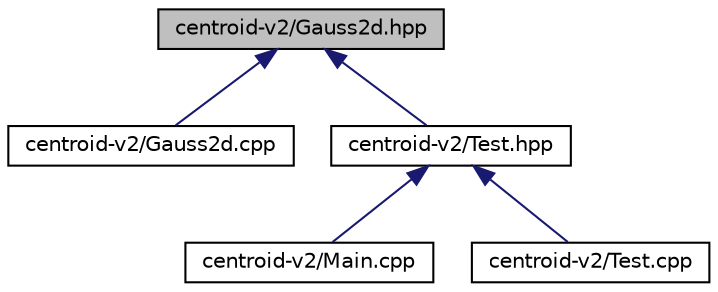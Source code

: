 digraph "centroid-v2/Gauss2d.hpp"
{
  edge [fontname="Helvetica",fontsize="10",labelfontname="Helvetica",labelfontsize="10"];
  node [fontname="Helvetica",fontsize="10",shape=record];
  Node1 [label="centroid-v2/Gauss2d.hpp",height=0.2,width=0.4,color="black", fillcolor="grey75", style="filled", fontcolor="black"];
  Node1 -> Node2 [dir="back",color="midnightblue",fontsize="10",style="solid",fontname="Helvetica"];
  Node2 [label="centroid-v2/Gauss2d.cpp",height=0.2,width=0.4,color="black", fillcolor="white", style="filled",URL="$_gauss2d_8cpp.html",tooltip="Generate a 2d Gaussian with noise. "];
  Node1 -> Node3 [dir="back",color="midnightblue",fontsize="10",style="solid",fontname="Helvetica"];
  Node3 [label="centroid-v2/Test.hpp",height=0.2,width=0.4,color="black", fillcolor="white", style="filled",URL="$_test_8hpp.html",tooltip="Header file for Test class. "];
  Node3 -> Node4 [dir="back",color="midnightblue",fontsize="10",style="solid",fontname="Helvetica"];
  Node4 [label="centroid-v2/Main.cpp",height=0.2,width=0.4,color="black", fillcolor="white", style="filled",URL="$_main_8cpp.html",tooltip="Main method to run centroid recovery simulation. "];
  Node3 -> Node5 [dir="back",color="midnightblue",fontsize="10",style="solid",fontname="Helvetica"];
  Node5 [label="centroid-v2/Test.cpp",height=0.2,width=0.4,color="black", fillcolor="white", style="filled",URL="$_test_8cpp.html",tooltip="Bin an inputted Gaussian 2d array and find its centroid. "];
}
